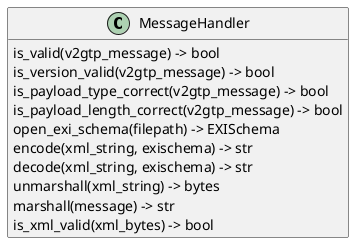 @startuml message_handling

class MessageHandler {
    is_valid(v2gtp_message) -> bool
    is_version_valid(v2gtp_message) -> bool
    is_payload_type_correct(v2gtp_message) -> bool
    is_payload_length_correct(v2gtp_message) -> bool
    open_exi_schema(filepath) -> EXISchema
    encode(xml_string, exischema) -> str
    decode(xml_string, exischema) -> str
    unmarshall(xml_string) -> bytes
    marshall(message) -> str
    is_xml_valid(xml_bytes) -> bool
}

hide empty members

@enduml